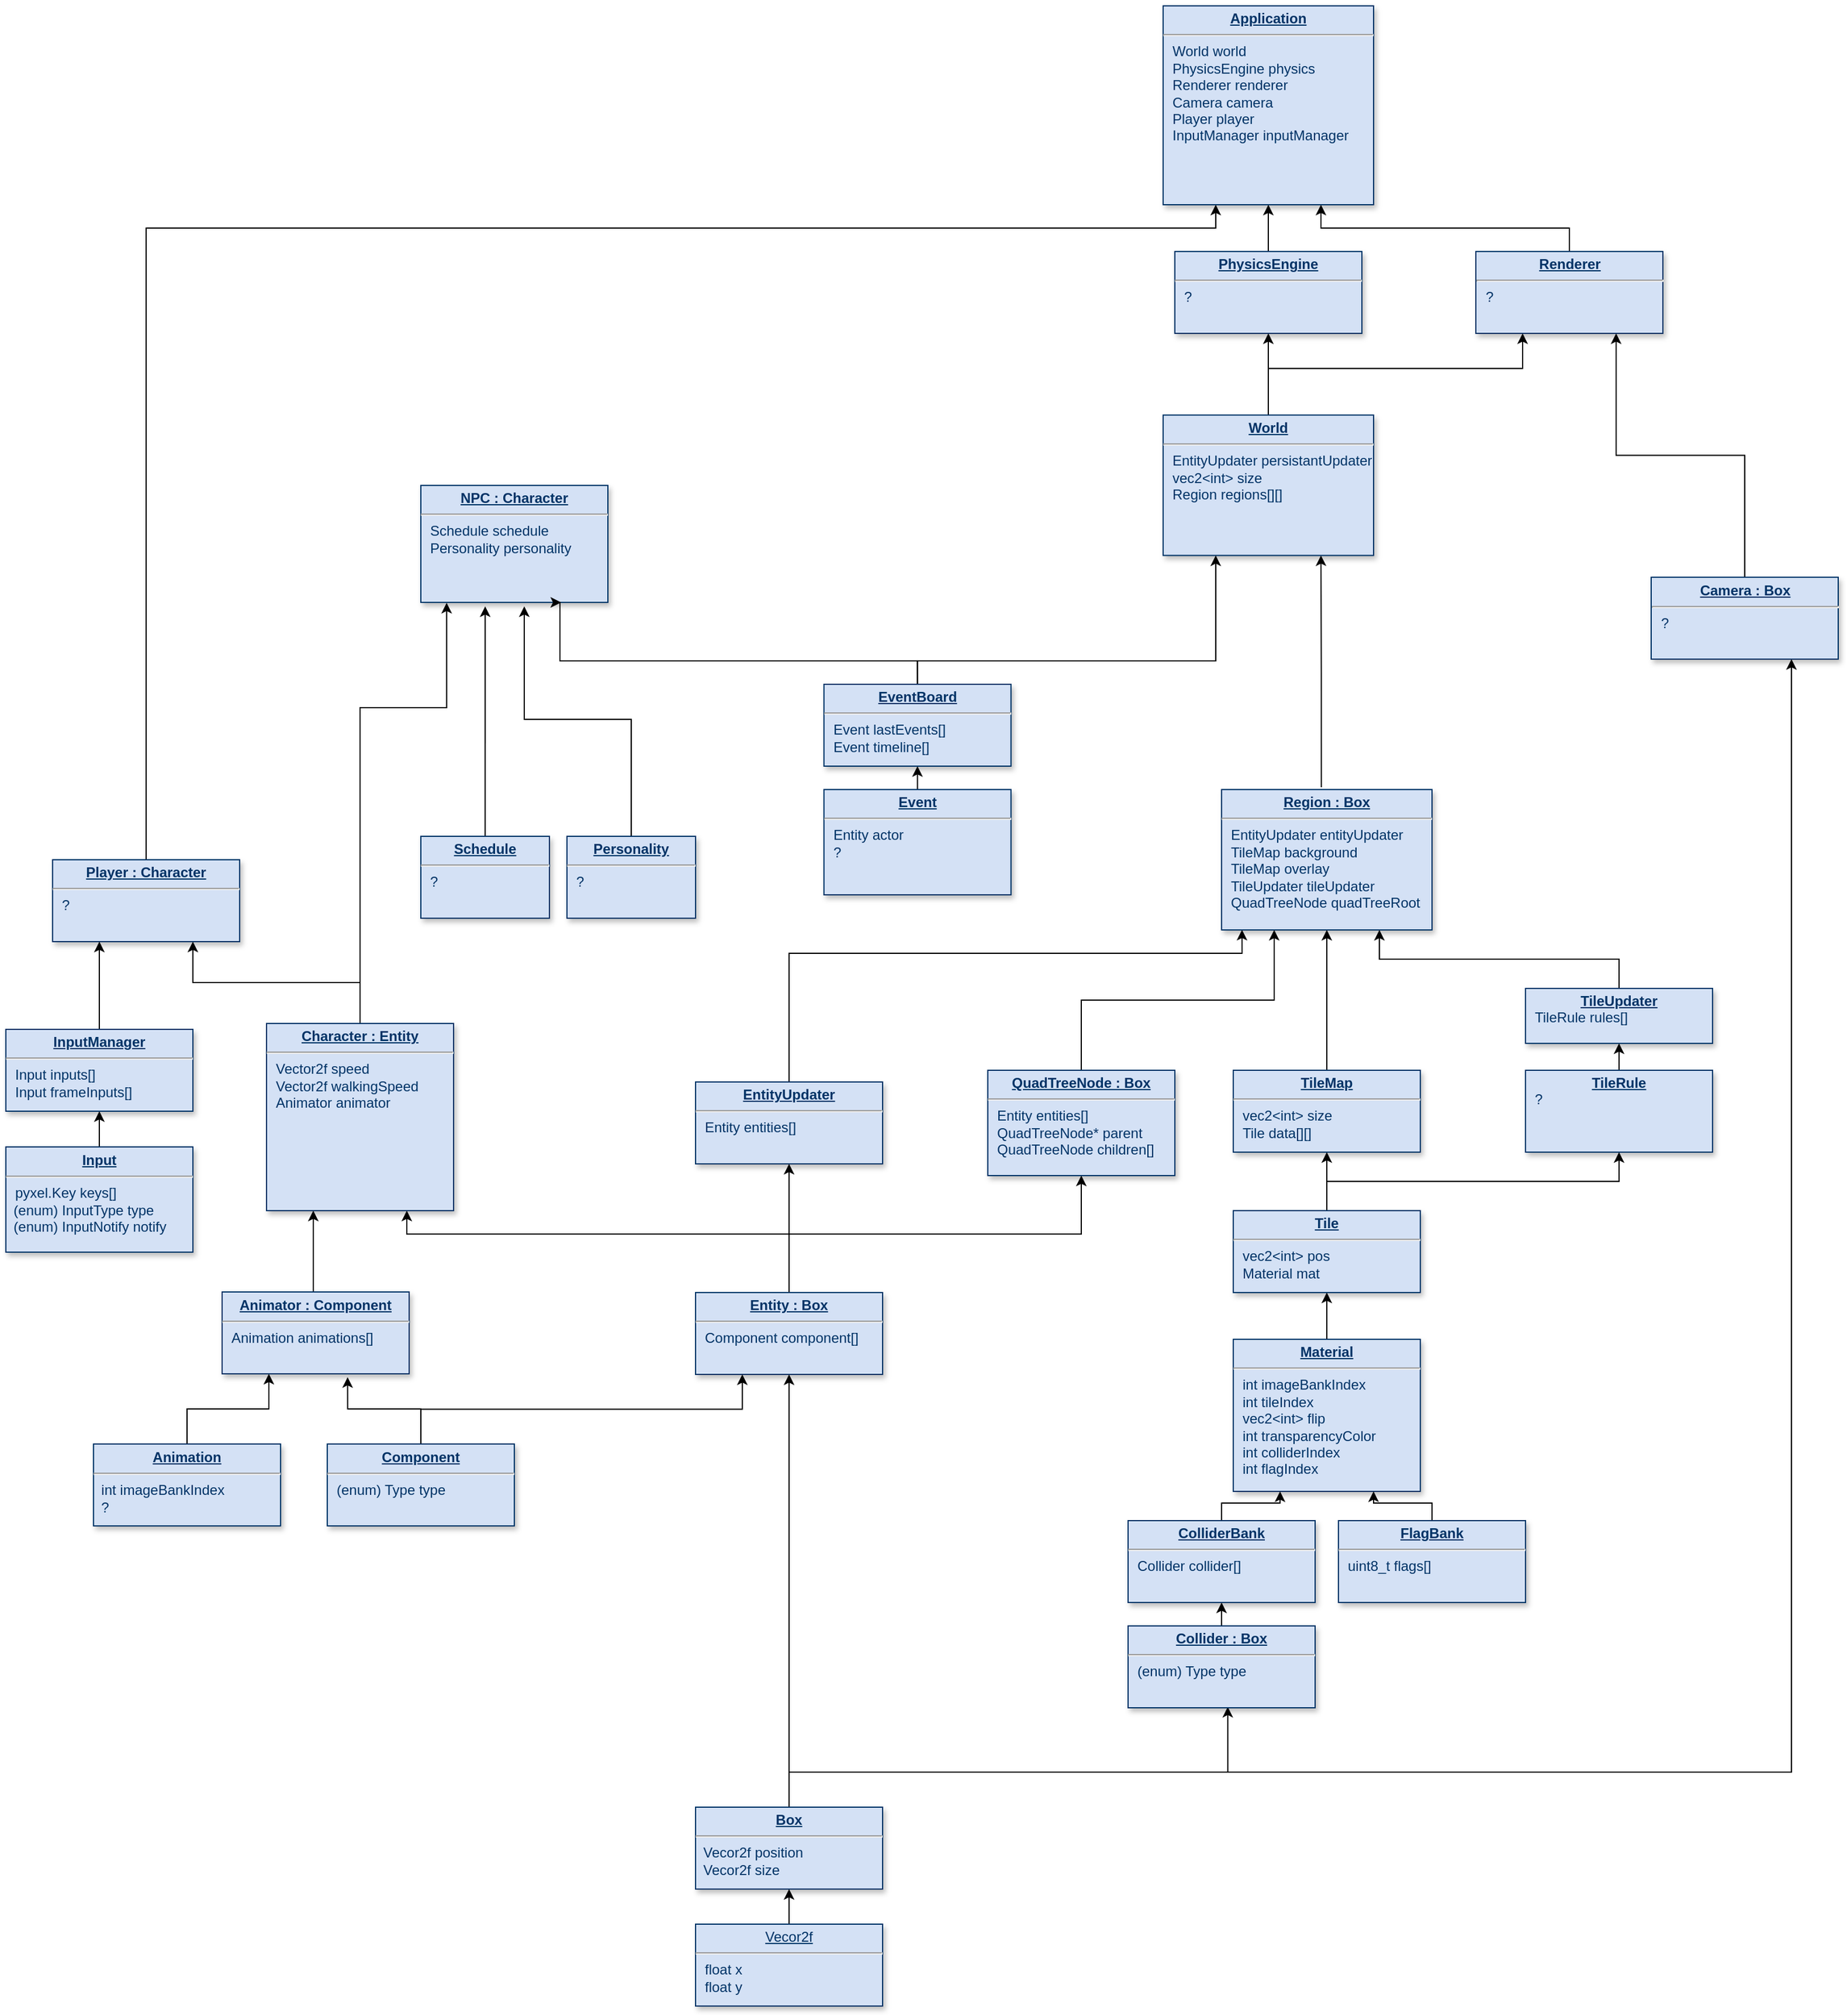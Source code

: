 <mxfile version="10.6.5"><diagram id="pbcYwBJ8F_FQ5i1mCFEA" name="Page-1"><mxGraphModel dx="-693" dy="493" grid="1" gridSize="10" guides="1" tooltips="1" connect="1" arrows="1" fold="1" page="1" pageScale="1" pageWidth="827" pageHeight="1169" math="0" shadow="0"><root><mxCell id="0"/><mxCell id="1" parent="0"/><mxCell id="keHO9Vxm9vnt34lYYSG5-1" style="edgeStyle=orthogonalEdgeStyle;rounded=0;orthogonalLoop=1;jettySize=auto;html=1;exitX=0.5;exitY=0;exitDx=0;exitDy=0;entryX=0.5;entryY=1;entryDx=0;entryDy=0;" parent="1" source="keHO9Vxm9vnt34lYYSG5-2" target="keHO9Vxm9vnt34lYYSG5-6" edge="1"><mxGeometry relative="1" as="geometry"/></mxCell><mxCell id="keHO9Vxm9vnt34lYYSG5-2" value="&lt;p style=&quot;margin: 0px ; margin-top: 4px ; text-align: center ; text-decoration: underline&quot;&gt;&lt;span&gt;Vecor2f&lt;/span&gt;&lt;br&gt;&lt;/p&gt;&lt;hr&gt;&lt;p style=&quot;margin: 0px ; margin-left: 8px&quot;&gt;float x&lt;/p&gt;&lt;p style=&quot;margin: 0px ; margin-left: 8px&quot;&gt;float y&lt;/p&gt;" style="verticalAlign=top;align=left;overflow=fill;fontSize=12;fontFamily=Helvetica;html=1;strokeColor=#003366;shadow=1;fillColor=#D4E1F5;fontColor=#003366" parent="1" vertex="1"><mxGeometry x="2330" y="2160" width="160" height="70" as="geometry"/></mxCell><mxCell id="keHO9Vxm9vnt34lYYSG5-3" style="edgeStyle=orthogonalEdgeStyle;rounded=0;orthogonalLoop=1;jettySize=auto;html=1;exitX=0.5;exitY=0;exitDx=0;exitDy=0;entryX=0.5;entryY=1;entryDx=0;entryDy=0;" parent="1" source="keHO9Vxm9vnt34lYYSG5-6" target="keHO9Vxm9vnt34lYYSG5-21" edge="1"><mxGeometry relative="1" as="geometry"><Array as="points"><mxPoint x="2410" y="2060"/></Array></mxGeometry></mxCell><mxCell id="keHO9Vxm9vnt34lYYSG5-4" style="edgeStyle=orthogonalEdgeStyle;rounded=0;orthogonalLoop=1;jettySize=auto;html=1;exitX=0.5;exitY=0;exitDx=0;exitDy=0;entryX=0.75;entryY=1;entryDx=0;entryDy=0;" parent="1" source="keHO9Vxm9vnt34lYYSG5-6" target="keHO9Vxm9vnt34lYYSG5-45" edge="1"><mxGeometry relative="1" as="geometry"><Array as="points"><mxPoint x="2410" y="2030"/><mxPoint x="3268" y="2030"/></Array></mxGeometry></mxCell><mxCell id="keHO9Vxm9vnt34lYYSG5-5" style="edgeStyle=orthogonalEdgeStyle;rounded=0;orthogonalLoop=1;jettySize=auto;html=1;exitX=0.5;exitY=0;exitDx=0;exitDy=0;entryX=0.533;entryY=0.989;entryDx=0;entryDy=0;entryPerimeter=0;" parent="1" source="keHO9Vxm9vnt34lYYSG5-6" target="keHO9Vxm9vnt34lYYSG5-65" edge="1"><mxGeometry relative="1" as="geometry"><Array as="points"><mxPoint x="2410" y="2030"/><mxPoint x="2785" y="2030"/></Array></mxGeometry></mxCell><mxCell id="keHO9Vxm9vnt34lYYSG5-6" value="&lt;p style=&quot;margin: 0px ; margin-top: 4px ; text-align: center ; text-decoration: underline&quot;&gt;&lt;strong&gt;Box&lt;/strong&gt;&lt;/p&gt;&lt;hr&gt;&amp;nbsp; Vecor2f&lt;span&gt;&amp;nbsp;position&lt;br&gt;&lt;/span&gt;&lt;span&gt;&amp;nbsp; Vecor2f size&lt;/span&gt;&lt;span&gt;&lt;br&gt;&lt;/span&gt;" style="verticalAlign=top;align=left;overflow=fill;fontSize=12;fontFamily=Helvetica;html=1;strokeColor=#003366;shadow=1;fillColor=#D4E1F5;fontColor=#003366" parent="1" vertex="1"><mxGeometry x="2330" y="2060" width="160" height="70" as="geometry"/></mxCell><mxCell id="keHO9Vxm9vnt34lYYSG5-7" style="edgeStyle=orthogonalEdgeStyle;rounded=0;orthogonalLoop=1;jettySize=auto;html=1;exitX=0.5;exitY=0;exitDx=0;exitDy=0;entryX=0.5;entryY=1;entryDx=0;entryDy=0;" parent="1" source="keHO9Vxm9vnt34lYYSG5-8" target="keHO9Vxm9vnt34lYYSG5-11" edge="1"><mxGeometry relative="1" as="geometry"/></mxCell><mxCell id="keHO9Vxm9vnt34lYYSG5-8" value="&lt;p style=&quot;margin: 0px ; margin-top: 4px ; text-align: center ; text-decoration: underline&quot;&gt;&lt;strong&gt;Material&lt;/strong&gt;&lt;/p&gt;&lt;hr&gt;&lt;p style=&quot;margin: 0px ; margin-left: 8px&quot;&gt;int imageBankIndex&lt;/p&gt;&lt;p style=&quot;margin: 0px ; margin-left: 8px&quot;&gt;int tileIndex&lt;/p&gt;&lt;p style=&quot;margin: 0px ; margin-left: 8px&quot;&gt;vec2&amp;lt;int&amp;gt; flip&lt;/p&gt;&lt;p style=&quot;margin: 0px ; margin-left: 8px&quot;&gt;int transparencyColor&lt;/p&gt;&lt;p style=&quot;margin: 0px ; margin-left: 8px&quot;&gt;int colliderIndex&lt;/p&gt;&lt;p style=&quot;margin: 0px ; margin-left: 8px&quot;&gt;int flagIndex&lt;/p&gt;" style="verticalAlign=top;align=left;overflow=fill;fontSize=12;fontFamily=Helvetica;html=1;strokeColor=#003366;shadow=1;fillColor=#D4E1F5;fontColor=#003366" parent="1" vertex="1"><mxGeometry x="2790" y="1660" width="160" height="130" as="geometry"/></mxCell><mxCell id="keHO9Vxm9vnt34lYYSG5-9" style="edgeStyle=orthogonalEdgeStyle;rounded=0;orthogonalLoop=1;jettySize=auto;html=1;exitX=0.5;exitY=0;exitDx=0;exitDy=0;entryX=0.5;entryY=1;entryDx=0;entryDy=0;" parent="1" source="keHO9Vxm9vnt34lYYSG5-11" target="keHO9Vxm9vnt34lYYSG5-13" edge="1"><mxGeometry relative="1" as="geometry"/></mxCell><mxCell id="keHO9Vxm9vnt34lYYSG5-10" style="edgeStyle=orthogonalEdgeStyle;rounded=0;orthogonalLoop=1;jettySize=auto;html=1;exitX=0.5;exitY=0;exitDx=0;exitDy=0;entryX=0.5;entryY=1;entryDx=0;entryDy=0;" parent="1" source="keHO9Vxm9vnt34lYYSG5-11" target="keHO9Vxm9vnt34lYYSG5-15" edge="1"><mxGeometry relative="1" as="geometry"/></mxCell><mxCell id="keHO9Vxm9vnt34lYYSG5-11" value="&lt;p style=&quot;margin: 0px ; margin-top: 4px ; text-align: center ; text-decoration: underline&quot;&gt;&lt;strong&gt;Tile&lt;/strong&gt;&lt;/p&gt;&lt;hr&gt;&lt;p style=&quot;margin: 0px ; margin-left: 8px&quot;&gt;vec2&amp;lt;int&amp;gt; pos&lt;/p&gt;&lt;p style=&quot;margin: 0px ; margin-left: 8px&quot;&gt;Material mat&lt;/p&gt;" style="verticalAlign=top;align=left;overflow=fill;fontSize=12;fontFamily=Helvetica;html=1;strokeColor=#003366;shadow=1;fillColor=#D4E1F5;fontColor=#003366" parent="1" vertex="1"><mxGeometry x="2790" y="1550" width="160" height="70" as="geometry"/></mxCell><mxCell id="keHO9Vxm9vnt34lYYSG5-12" style="edgeStyle=orthogonalEdgeStyle;rounded=0;orthogonalLoop=1;jettySize=auto;html=1;exitX=0.5;exitY=0;exitDx=0;exitDy=0;entryX=0.5;entryY=1;entryDx=0;entryDy=0;" parent="1" source="keHO9Vxm9vnt34lYYSG5-13" target="keHO9Vxm9vnt34lYYSG5-40" edge="1"><mxGeometry relative="1" as="geometry"/></mxCell><mxCell id="keHO9Vxm9vnt34lYYSG5-13" value="&lt;p style=&quot;margin: 0px ; margin-top: 4px ; text-align: center ; text-decoration: underline&quot;&gt;&lt;strong&gt;TileMap&lt;/strong&gt;&lt;/p&gt;&lt;hr&gt;&lt;p style=&quot;margin: 0px ; margin-left: 8px&quot;&gt;vec2&amp;lt;int&amp;gt; size&lt;/p&gt;&lt;p style=&quot;margin: 0px ; margin-left: 8px&quot;&gt;Tile data[][]&lt;/p&gt;" style="verticalAlign=top;align=left;overflow=fill;fontSize=12;fontFamily=Helvetica;html=1;strokeColor=#003366;shadow=1;fillColor=#D4E1F5;fontColor=#003366" parent="1" vertex="1"><mxGeometry x="2790" y="1430" width="160" height="70" as="geometry"/></mxCell><mxCell id="keHO9Vxm9vnt34lYYSG5-14" style="edgeStyle=orthogonalEdgeStyle;rounded=0;orthogonalLoop=1;jettySize=auto;html=1;exitX=0.5;exitY=0;exitDx=0;exitDy=0;entryX=0.5;entryY=1;entryDx=0;entryDy=0;" parent="1" source="keHO9Vxm9vnt34lYYSG5-15" target="keHO9Vxm9vnt34lYYSG5-17" edge="1"><mxGeometry relative="1" as="geometry"/></mxCell><mxCell id="keHO9Vxm9vnt34lYYSG5-15" value="&lt;p style=&quot;margin: 0px ; margin-top: 4px ; text-align: center ; text-decoration: underline&quot;&gt;&lt;strong&gt;TileRule&lt;/strong&gt;&lt;/p&gt;&lt;p style=&quot;margin: 0px ; margin-left: 8px&quot;&gt;?&lt;/p&gt;" style="verticalAlign=top;align=left;overflow=fill;fontSize=12;fontFamily=Helvetica;html=1;strokeColor=#003366;shadow=1;fillColor=#D4E1F5;fontColor=#003366" parent="1" vertex="1"><mxGeometry x="3040" y="1430" width="160" height="70" as="geometry"/></mxCell><mxCell id="keHO9Vxm9vnt34lYYSG5-16" style="edgeStyle=orthogonalEdgeStyle;rounded=0;orthogonalLoop=1;jettySize=auto;html=1;exitX=0.5;exitY=0;exitDx=0;exitDy=0;entryX=0.75;entryY=1;entryDx=0;entryDy=0;" parent="1" source="keHO9Vxm9vnt34lYYSG5-17" target="keHO9Vxm9vnt34lYYSG5-40" edge="1"><mxGeometry relative="1" as="geometry"/></mxCell><mxCell id="keHO9Vxm9vnt34lYYSG5-17" value="&lt;p style=&quot;margin: 0px ; margin-top: 4px ; text-align: center ; text-decoration: underline&quot;&gt;&lt;strong&gt;TileUpdater&lt;/strong&gt;&lt;/p&gt;&lt;p style=&quot;margin: 0px ; margin-left: 8px&quot;&gt;TileRule rules[]&lt;/p&gt;" style="verticalAlign=top;align=left;overflow=fill;fontSize=12;fontFamily=Helvetica;html=1;strokeColor=#003366;shadow=1;fillColor=#D4E1F5;fontColor=#003366" parent="1" vertex="1"><mxGeometry x="3040" y="1360" width="160" height="47" as="geometry"/></mxCell><mxCell id="keHO9Vxm9vnt34lYYSG5-18" style="edgeStyle=orthogonalEdgeStyle;rounded=0;orthogonalLoop=1;jettySize=auto;html=1;exitX=0.5;exitY=0;exitDx=0;exitDy=0;entryX=0.5;entryY=1;entryDx=0;entryDy=0;" parent="1" source="keHO9Vxm9vnt34lYYSG5-21" target="keHO9Vxm9vnt34lYYSG5-30" edge="1"><mxGeometry relative="1" as="geometry"/></mxCell><mxCell id="keHO9Vxm9vnt34lYYSG5-19" style="edgeStyle=orthogonalEdgeStyle;rounded=0;orthogonalLoop=1;jettySize=auto;html=1;exitX=0.5;exitY=0;exitDx=0;exitDy=0;entryX=0.5;entryY=1;entryDx=0;entryDy=0;" parent="1" source="keHO9Vxm9vnt34lYYSG5-21" target="keHO9Vxm9vnt34lYYSG5-38" edge="1"><mxGeometry relative="1" as="geometry"><Array as="points"><mxPoint x="2410" y="1540"/><mxPoint x="2410" y="1540"/></Array></mxGeometry></mxCell><mxCell id="keHO9Vxm9vnt34lYYSG5-20" style="edgeStyle=orthogonalEdgeStyle;rounded=0;orthogonalLoop=1;jettySize=auto;html=1;exitX=0.5;exitY=0;exitDx=0;exitDy=0;entryX=0.75;entryY=1;entryDx=0;entryDy=0;" parent="1" source="keHO9Vxm9vnt34lYYSG5-21" target="keHO9Vxm9vnt34lYYSG5-33" edge="1"><mxGeometry relative="1" as="geometry"><Array as="points"><mxPoint x="2410" y="1570"/><mxPoint x="2083" y="1570"/></Array></mxGeometry></mxCell><mxCell id="keHO9Vxm9vnt34lYYSG5-21" value="&lt;p style=&quot;margin: 0px ; margin-top: 4px ; text-align: center ; text-decoration: underline&quot;&gt;&lt;strong&gt;Entity : Box&lt;/strong&gt;&lt;/p&gt;&lt;hr&gt;&lt;p style=&quot;margin: 0px ; margin-left: 8px&quot;&gt;Component component[]&lt;/p&gt;" style="verticalAlign=top;align=left;overflow=fill;fontSize=12;fontFamily=Helvetica;html=1;strokeColor=#003366;shadow=1;fillColor=#D4E1F5;fontColor=#003366" parent="1" vertex="1"><mxGeometry x="2330" y="1620" width="160" height="70" as="geometry"/></mxCell><mxCell id="keHO9Vxm9vnt34lYYSG5-22" style="edgeStyle=orthogonalEdgeStyle;rounded=0;orthogonalLoop=1;jettySize=auto;html=1;exitX=0.5;exitY=0;exitDx=0;exitDy=0;entryX=0.671;entryY=1.041;entryDx=0;entryDy=0;entryPerimeter=0;" parent="1" source="keHO9Vxm9vnt34lYYSG5-24" target="keHO9Vxm9vnt34lYYSG5-28" edge="1"><mxGeometry relative="1" as="geometry"/></mxCell><mxCell id="keHO9Vxm9vnt34lYYSG5-23" style="edgeStyle=orthogonalEdgeStyle;rounded=0;orthogonalLoop=1;jettySize=auto;html=1;exitX=0.5;exitY=0;exitDx=0;exitDy=0;entryX=0.25;entryY=1;entryDx=0;entryDy=0;" parent="1" source="keHO9Vxm9vnt34lYYSG5-24" target="keHO9Vxm9vnt34lYYSG5-21" edge="1"><mxGeometry relative="1" as="geometry"/></mxCell><mxCell id="keHO9Vxm9vnt34lYYSG5-24" value="&lt;p style=&quot;margin: 0px ; margin-top: 4px ; text-align: center ; text-decoration: underline&quot;&gt;&lt;strong&gt;Component&lt;/strong&gt;&lt;/p&gt;&lt;hr&gt;&lt;p style=&quot;margin: 0px ; margin-left: 8px&quot;&gt;(enum) Type type&lt;/p&gt;" style="verticalAlign=top;align=left;overflow=fill;fontSize=12;fontFamily=Helvetica;html=1;strokeColor=#003366;shadow=1;fillColor=#D4E1F5;fontColor=#003366" parent="1" vertex="1"><mxGeometry x="2015" y="1749.5" width="160" height="70" as="geometry"/></mxCell><mxCell id="keHO9Vxm9vnt34lYYSG5-25" style="edgeStyle=orthogonalEdgeStyle;rounded=0;orthogonalLoop=1;jettySize=auto;html=1;exitX=0.5;exitY=0;exitDx=0;exitDy=0;entryX=0.25;entryY=1;entryDx=0;entryDy=0;" parent="1" source="keHO9Vxm9vnt34lYYSG5-26" target="keHO9Vxm9vnt34lYYSG5-28" edge="1"><mxGeometry relative="1" as="geometry"/></mxCell><mxCell id="keHO9Vxm9vnt34lYYSG5-26" value="&lt;p style=&quot;margin: 0px ; margin-top: 4px ; text-align: center ; text-decoration: underline&quot;&gt;&lt;strong&gt;Animation&lt;/strong&gt;&lt;/p&gt;&lt;hr&gt;&amp;nbsp; int imageBankIndex&lt;br&gt;&lt;span&gt;&amp;nbsp; ?&lt;/span&gt;&lt;br&gt;" style="verticalAlign=top;align=left;overflow=fill;fontSize=12;fontFamily=Helvetica;html=1;strokeColor=#003366;shadow=1;fillColor=#D4E1F5;fontColor=#003366" parent="1" vertex="1"><mxGeometry x="1815" y="1749.5" width="160" height="70" as="geometry"/></mxCell><mxCell id="keHO9Vxm9vnt34lYYSG5-27" style="edgeStyle=orthogonalEdgeStyle;rounded=0;orthogonalLoop=1;jettySize=auto;html=1;exitX=0.5;exitY=0;exitDx=0;exitDy=0;entryX=0.25;entryY=1;entryDx=0;entryDy=0;" parent="1" source="keHO9Vxm9vnt34lYYSG5-28" target="keHO9Vxm9vnt34lYYSG5-33" edge="1"><mxGeometry relative="1" as="geometry"><Array as="points"><mxPoint x="2003" y="1619"/></Array><mxPoint x="2382.333" y="1459.833" as="targetPoint"/></mxGeometry></mxCell><mxCell id="keHO9Vxm9vnt34lYYSG5-28" value="&lt;p style=&quot;margin: 0px ; margin-top: 4px ; text-align: center ; text-decoration: underline&quot;&gt;&lt;strong&gt;Animator : Component&lt;/strong&gt;&lt;/p&gt;&lt;hr&gt;&lt;p style=&quot;margin: 0px ; margin-left: 8px&quot;&gt;Animation animations[]&lt;/p&gt;" style="verticalAlign=top;align=left;overflow=fill;fontSize=12;fontFamily=Helvetica;html=1;strokeColor=#003366;shadow=1;fillColor=#D4E1F5;fontColor=#003366" parent="1" vertex="1"><mxGeometry x="1925" y="1619.5" width="160" height="70" as="geometry"/></mxCell><mxCell id="keHO9Vxm9vnt34lYYSG5-29" style="edgeStyle=orthogonalEdgeStyle;rounded=0;orthogonalLoop=1;jettySize=auto;html=1;exitX=0.5;exitY=0;exitDx=0;exitDy=0;entryX=0.25;entryY=1;entryDx=0;entryDy=0;" parent="1" source="keHO9Vxm9vnt34lYYSG5-30" target="keHO9Vxm9vnt34lYYSG5-40" edge="1"><mxGeometry relative="1" as="geometry"/></mxCell><mxCell id="keHO9Vxm9vnt34lYYSG5-30" value="&lt;p style=&quot;margin: 0px ; margin-top: 4px ; text-align: center ; text-decoration: underline&quot;&gt;&lt;strong&gt;QuadTreeNode : Box&lt;/strong&gt;&lt;/p&gt;&lt;hr&gt;&lt;p style=&quot;margin: 0px ; margin-left: 8px&quot;&gt;Entity entities[]&lt;/p&gt;&lt;p style=&quot;margin: 0px ; margin-left: 8px&quot;&gt;QuadTreeNode* parent&lt;br&gt;&lt;/p&gt;&lt;p style=&quot;margin: 0px ; margin-left: 8px&quot;&gt;QuadTreeNode children[]&lt;/p&gt;" style="verticalAlign=top;align=left;overflow=fill;fontSize=12;fontFamily=Helvetica;html=1;strokeColor=#003366;shadow=1;fillColor=#D4E1F5;fontColor=#003366" parent="1" vertex="1"><mxGeometry x="2580" y="1430" width="160" height="90" as="geometry"/></mxCell><mxCell id="keHO9Vxm9vnt34lYYSG5-31" style="edgeStyle=orthogonalEdgeStyle;rounded=0;orthogonalLoop=1;jettySize=auto;html=1;exitX=0.5;exitY=0;exitDx=0;exitDy=0;entryX=0.138;entryY=1.004;entryDx=0;entryDy=0;entryPerimeter=0;" parent="1" source="keHO9Vxm9vnt34lYYSG5-33" target="keHO9Vxm9vnt34lYYSG5-34" edge="1"><mxGeometry relative="1" as="geometry"><Array as="points"><mxPoint x="2043" y="1120"/><mxPoint x="2117" y="1120"/></Array></mxGeometry></mxCell><mxCell id="keHO9Vxm9vnt34lYYSG5-32" style="edgeStyle=orthogonalEdgeStyle;rounded=0;orthogonalLoop=1;jettySize=auto;html=1;exitX=0.5;exitY=0;exitDx=0;exitDy=0;entryX=0.75;entryY=1;entryDx=0;entryDy=0;" parent="1" source="keHO9Vxm9vnt34lYYSG5-33" target="keHO9Vxm9vnt34lYYSG5-36" edge="1"><mxGeometry relative="1" as="geometry"/></mxCell><mxCell id="keHO9Vxm9vnt34lYYSG5-33" value="&lt;p style=&quot;margin: 0px ; margin-top: 4px ; text-align: center ; text-decoration: underline&quot;&gt;&lt;strong&gt;Character : Entity&lt;/strong&gt;&lt;/p&gt;&lt;hr&gt;&lt;p style=&quot;margin: 0px ; margin-left: 8px&quot;&gt;Vector2f speed&lt;/p&gt;&lt;p style=&quot;margin: 0px ; margin-left: 8px&quot;&gt;Vector2f walkingSpeed&lt;/p&gt;&lt;p style=&quot;margin: 0px ; margin-left: 8px&quot;&gt;Animator animator&lt;/p&gt;&lt;p style=&quot;margin: 0px ; margin-left: 8px&quot;&gt;&lt;br&gt;&lt;/p&gt;" style="verticalAlign=top;align=left;overflow=fill;fontSize=12;fontFamily=Helvetica;html=1;strokeColor=#003366;shadow=1;fillColor=#D4E1F5;fontColor=#003366" parent="1" vertex="1"><mxGeometry x="1963" y="1390" width="160" height="160" as="geometry"/></mxCell><mxCell id="keHO9Vxm9vnt34lYYSG5-34" value="&lt;p style=&quot;margin: 0px ; margin-top: 4px ; text-align: center ; text-decoration: underline&quot;&gt;&lt;strong&gt;NPC : Character&lt;/strong&gt;&lt;/p&gt;&lt;hr&gt;&lt;p style=&quot;margin: 0px ; margin-left: 8px&quot;&gt;Schedule schedule&lt;/p&gt;&lt;p style=&quot;margin: 0px ; margin-left: 8px&quot;&gt;Personality personality&lt;/p&gt;" style="verticalAlign=top;align=left;overflow=fill;fontSize=12;fontFamily=Helvetica;html=1;strokeColor=#003366;shadow=1;fillColor=#D4E1F5;fontColor=#003366" parent="1" vertex="1"><mxGeometry x="2095" y="930" width="160" height="100" as="geometry"/></mxCell><mxCell id="keHO9Vxm9vnt34lYYSG5-35" style="edgeStyle=orthogonalEdgeStyle;rounded=0;orthogonalLoop=1;jettySize=auto;html=1;exitX=0.5;exitY=0;exitDx=0;exitDy=0;entryX=0.25;entryY=1;entryDx=0;entryDy=0;" parent="1" source="keHO9Vxm9vnt34lYYSG5-36" target="keHO9Vxm9vnt34lYYSG5-50" edge="1"><mxGeometry relative="1" as="geometry"><Array as="points"><mxPoint x="1860" y="710"/><mxPoint x="2775" y="710"/></Array></mxGeometry></mxCell><mxCell id="keHO9Vxm9vnt34lYYSG5-36" value="&lt;p style=&quot;margin: 0px ; margin-top: 4px ; text-align: center ; text-decoration: underline&quot;&gt;&lt;strong&gt;Player : Character&lt;/strong&gt;&lt;/p&gt;&lt;hr&gt;&lt;p style=&quot;margin: 0px ; margin-left: 8px&quot;&gt;?&lt;/p&gt;" style="verticalAlign=top;align=left;overflow=fill;fontSize=12;fontFamily=Helvetica;html=1;strokeColor=#003366;shadow=1;fillColor=#D4E1F5;fontColor=#003366" parent="1" vertex="1"><mxGeometry x="1780" y="1250" width="160" height="70" as="geometry"/></mxCell><mxCell id="keHO9Vxm9vnt34lYYSG5-70" style="edgeStyle=orthogonalEdgeStyle;rounded=0;orthogonalLoop=1;jettySize=auto;html=1;exitX=0.5;exitY=0;exitDx=0;exitDy=0;entryX=0.097;entryY=0.999;entryDx=0;entryDy=0;entryPerimeter=0;" parent="1" source="keHO9Vxm9vnt34lYYSG5-38" target="keHO9Vxm9vnt34lYYSG5-40" edge="1"><mxGeometry relative="1" as="geometry"><Array as="points"><mxPoint x="2410" y="1330"/><mxPoint x="2798" y="1330"/></Array></mxGeometry></mxCell><mxCell id="keHO9Vxm9vnt34lYYSG5-38" value="&lt;p style=&quot;margin: 0px ; margin-top: 4px ; text-align: center ; text-decoration: underline&quot;&gt;&lt;strong&gt;EntityUpdater&lt;/strong&gt;&lt;/p&gt;&lt;hr&gt;&lt;p style=&quot;margin: 0px ; margin-left: 8px&quot;&gt;Entity entities[]&lt;/p&gt;" style="verticalAlign=top;align=left;overflow=fill;fontSize=12;fontFamily=Helvetica;html=1;strokeColor=#003366;shadow=1;fillColor=#D4E1F5;fontColor=#003366" parent="1" vertex="1"><mxGeometry x="2330" y="1440" width="160" height="70" as="geometry"/></mxCell><mxCell id="keHO9Vxm9vnt34lYYSG5-39" style="edgeStyle=orthogonalEdgeStyle;rounded=0;orthogonalLoop=1;jettySize=auto;html=1;entryX=0.75;entryY=1;entryDx=0;entryDy=0;exitX=0.474;exitY=-0.017;exitDx=0;exitDy=0;exitPerimeter=0;" parent="1" source="keHO9Vxm9vnt34lYYSG5-40" target="keHO9Vxm9vnt34lYYSG5-43" edge="1"><mxGeometry relative="1" as="geometry"><mxPoint x="2865" y="1150" as="sourcePoint"/></mxGeometry></mxCell><mxCell id="keHO9Vxm9vnt34lYYSG5-40" value="&lt;p style=&quot;margin: 0px ; margin-top: 4px ; text-align: center ; text-decoration: underline&quot;&gt;&lt;strong&gt;Region : Box&lt;/strong&gt;&lt;/p&gt;&lt;hr&gt;&lt;p style=&quot;margin: 0px ; margin-left: 8px&quot;&gt;EntityUpdater entityUpdater&lt;/p&gt;&lt;p style=&quot;margin: 0px ; margin-left: 8px&quot;&gt;TileMap background&lt;/p&gt;&lt;p style=&quot;margin: 0px ; margin-left: 8px&quot;&gt;TileMap overlay&lt;/p&gt;&lt;p style=&quot;margin: 0px ; margin-left: 8px&quot;&gt;TileUpdater tileUpdater&lt;/p&gt;&lt;p style=&quot;margin: 0px ; margin-left: 8px&quot;&gt;QuadTreeNode quadTreeRoot&lt;/p&gt;" style="verticalAlign=top;align=left;overflow=fill;fontSize=12;fontFamily=Helvetica;html=1;strokeColor=#003366;shadow=1;fillColor=#D4E1F5;fontColor=#003366" parent="1" vertex="1"><mxGeometry x="2780" y="1190" width="180" height="120" as="geometry"/></mxCell><mxCell id="keHO9Vxm9vnt34lYYSG5-41" style="edgeStyle=orthogonalEdgeStyle;rounded=0;orthogonalLoop=1;jettySize=auto;html=1;exitX=0.5;exitY=0;exitDx=0;exitDy=0;entryX=0.25;entryY=1;entryDx=0;entryDy=0;" parent="1" source="keHO9Vxm9vnt34lYYSG5-43" target="keHO9Vxm9vnt34lYYSG5-47" edge="1"><mxGeometry relative="1" as="geometry"><Array as="points"><mxPoint x="2820" y="830"/><mxPoint x="3038" y="830"/></Array></mxGeometry></mxCell><mxCell id="keHO9Vxm9vnt34lYYSG5-42" style="edgeStyle=orthogonalEdgeStyle;rounded=0;orthogonalLoop=1;jettySize=auto;html=1;exitX=0.5;exitY=0;exitDx=0;exitDy=0;entryX=0.5;entryY=1;entryDx=0;entryDy=0;" parent="1" source="keHO9Vxm9vnt34lYYSG5-43" target="keHO9Vxm9vnt34lYYSG5-49" edge="1"><mxGeometry relative="1" as="geometry"/></mxCell><mxCell id="keHO9Vxm9vnt34lYYSG5-43" value="&lt;p style=&quot;margin: 0px ; margin-top: 4px ; text-align: center ; text-decoration: underline&quot;&gt;&lt;strong&gt;World&lt;/strong&gt;&lt;/p&gt;&lt;hr&gt;&lt;p style=&quot;margin: 0px ; margin-left: 8px&quot;&gt;EntityUpdater persistantUpdater&lt;/p&gt;&lt;p style=&quot;margin: 0px ; margin-left: 8px&quot;&gt;vec2&amp;lt;int&amp;gt; size&lt;/p&gt;&lt;p style=&quot;margin: 0px ; margin-left: 8px&quot;&gt;Region regions[][]&lt;/p&gt;" style="verticalAlign=top;align=left;overflow=fill;fontSize=12;fontFamily=Helvetica;html=1;strokeColor=#003366;shadow=1;fillColor=#D4E1F5;fontColor=#003366" parent="1" vertex="1"><mxGeometry x="2730" y="869.833" width="180" height="120" as="geometry"/></mxCell><mxCell id="keHO9Vxm9vnt34lYYSG5-44" style="edgeStyle=orthogonalEdgeStyle;rounded=0;orthogonalLoop=1;jettySize=auto;html=1;exitX=0.5;exitY=0;exitDx=0;exitDy=0;entryX=0.75;entryY=1;entryDx=0;entryDy=0;" parent="1" source="keHO9Vxm9vnt34lYYSG5-45" target="keHO9Vxm9vnt34lYYSG5-47" edge="1"><mxGeometry relative="1" as="geometry"/></mxCell><mxCell id="keHO9Vxm9vnt34lYYSG5-45" value="&lt;p style=&quot;margin: 0px ; margin-top: 4px ; text-align: center ; text-decoration: underline&quot;&gt;&lt;strong&gt;Camera : Box&lt;/strong&gt;&lt;/p&gt;&lt;hr&gt;&lt;p style=&quot;margin: 0px ; margin-left: 8px&quot;&gt;?&lt;/p&gt;" style="verticalAlign=top;align=left;overflow=fill;fontSize=12;fontFamily=Helvetica;html=1;strokeColor=#003366;shadow=1;fillColor=#D4E1F5;fontColor=#003366" parent="1" vertex="1"><mxGeometry x="3147.5" y="1008.5" width="160" height="70" as="geometry"/></mxCell><mxCell id="keHO9Vxm9vnt34lYYSG5-46" style="edgeStyle=orthogonalEdgeStyle;rounded=0;orthogonalLoop=1;jettySize=auto;html=1;exitX=0.5;exitY=0;exitDx=0;exitDy=0;entryX=0.75;entryY=1;entryDx=0;entryDy=0;" parent="1" source="keHO9Vxm9vnt34lYYSG5-47" target="keHO9Vxm9vnt34lYYSG5-50" edge="1"><mxGeometry relative="1" as="geometry"><Array as="points"><mxPoint x="3077" y="730"/><mxPoint x="3077" y="710"/><mxPoint x="2865" y="710"/></Array></mxGeometry></mxCell><mxCell id="keHO9Vxm9vnt34lYYSG5-47" value="&lt;p style=&quot;margin: 0px ; margin-top: 4px ; text-align: center ; text-decoration: underline&quot;&gt;&lt;strong&gt;Renderer&lt;/strong&gt;&lt;/p&gt;&lt;hr&gt;&lt;p style=&quot;margin: 0px ; margin-left: 8px&quot;&gt;?&lt;/p&gt;" style="verticalAlign=top;align=left;overflow=fill;fontSize=12;fontFamily=Helvetica;html=1;strokeColor=#003366;shadow=1;fillColor=#D4E1F5;fontColor=#003366" parent="1" vertex="1"><mxGeometry x="2997.5" y="730" width="160" height="70" as="geometry"/></mxCell><mxCell id="keHO9Vxm9vnt34lYYSG5-48" style="edgeStyle=orthogonalEdgeStyle;rounded=0;orthogonalLoop=1;jettySize=auto;html=1;exitX=0.5;exitY=0;exitDx=0;exitDy=0;entryX=0.5;entryY=1;entryDx=0;entryDy=0;" parent="1" source="keHO9Vxm9vnt34lYYSG5-49" target="keHO9Vxm9vnt34lYYSG5-50" edge="1"><mxGeometry relative="1" as="geometry"/></mxCell><mxCell id="keHO9Vxm9vnt34lYYSG5-49" value="&lt;p style=&quot;margin: 0px ; margin-top: 4px ; text-align: center ; text-decoration: underline&quot;&gt;&lt;strong&gt;PhysicsEngine&lt;/strong&gt;&lt;/p&gt;&lt;hr&gt;&lt;p style=&quot;margin: 0px ; margin-left: 8px&quot;&gt;?&lt;/p&gt;" style="verticalAlign=top;align=left;overflow=fill;fontSize=12;fontFamily=Helvetica;html=1;strokeColor=#003366;shadow=1;fillColor=#D4E1F5;fontColor=#003366" parent="1" vertex="1"><mxGeometry x="2740" y="730" width="160" height="70" as="geometry"/></mxCell><mxCell id="keHO9Vxm9vnt34lYYSG5-50" value="&lt;p style=&quot;margin: 0px ; margin-top: 4px ; text-align: center ; text-decoration: underline&quot;&gt;&lt;strong&gt;Application&lt;/strong&gt;&lt;/p&gt;&lt;hr&gt;&lt;p style=&quot;margin: 0px ; margin-left: 8px&quot;&gt;World world&lt;/p&gt;&lt;p style=&quot;margin: 0px ; margin-left: 8px&quot;&gt;PhysicsEngine physics&lt;/p&gt;&lt;p style=&quot;margin: 0px ; margin-left: 8px&quot;&gt;Renderer renderer&lt;/p&gt;&lt;p style=&quot;margin: 0px ; margin-left: 8px&quot;&gt;Camera camera&lt;/p&gt;&lt;p style=&quot;margin: 0px ; margin-left: 8px&quot;&gt;Player player&lt;/p&gt;&lt;p style=&quot;margin: 0px ; margin-left: 8px&quot;&gt;InputManager inputManager&lt;/p&gt;" style="verticalAlign=top;align=left;overflow=fill;fontSize=12;fontFamily=Helvetica;html=1;strokeColor=#003366;shadow=1;fillColor=#D4E1F5;fontColor=#003366" parent="1" vertex="1"><mxGeometry x="2730" y="520" width="180" height="170" as="geometry"/></mxCell><mxCell id="keHO9Vxm9vnt34lYYSG5-51" style="edgeStyle=orthogonalEdgeStyle;rounded=0;orthogonalLoop=1;jettySize=auto;html=1;exitX=0.5;exitY=0;exitDx=0;exitDy=0;entryX=0.5;entryY=1;entryDx=0;entryDy=0;" parent="1" source="keHO9Vxm9vnt34lYYSG5-52" target="keHO9Vxm9vnt34lYYSG5-54" edge="1"><mxGeometry relative="1" as="geometry"/></mxCell><mxCell id="keHO9Vxm9vnt34lYYSG5-52" value="&lt;p style=&quot;margin: 0px ; margin-top: 4px ; text-align: center ; text-decoration: underline&quot;&gt;&lt;strong&gt;Input&lt;/strong&gt;&lt;/p&gt;&lt;hr&gt;&lt;p style=&quot;margin: 0px ; margin-left: 8px&quot;&gt;pyxel.Key keys[]&lt;br&gt;&lt;/p&gt;&amp;nbsp; (enum) Input&lt;span&gt;Type type&lt;br&gt;&lt;/span&gt;&lt;span&gt;&amp;nbsp; (enum) InputNotify notify&lt;/span&gt;&lt;span&gt;&lt;br&gt;&lt;/span&gt;" style="verticalAlign=top;align=left;overflow=fill;fontSize=12;fontFamily=Helvetica;html=1;strokeColor=#003366;shadow=1;fillColor=#D4E1F5;fontColor=#003366" parent="1" vertex="1"><mxGeometry x="1740" y="1495.5" width="160" height="90" as="geometry"/></mxCell><mxCell id="keHO9Vxm9vnt34lYYSG5-53" style="edgeStyle=orthogonalEdgeStyle;rounded=0;orthogonalLoop=1;jettySize=auto;html=1;exitX=0.5;exitY=0;exitDx=0;exitDy=0;entryX=0.25;entryY=1;entryDx=0;entryDy=0;" parent="1" source="keHO9Vxm9vnt34lYYSG5-54" target="keHO9Vxm9vnt34lYYSG5-36" edge="1"><mxGeometry relative="1" as="geometry"/></mxCell><mxCell id="keHO9Vxm9vnt34lYYSG5-54" value="&lt;p style=&quot;margin: 0px ; margin-top: 4px ; text-align: center ; text-decoration: underline&quot;&gt;&lt;strong&gt;InputManager&lt;/strong&gt;&lt;/p&gt;&lt;hr&gt;&lt;p style=&quot;margin: 0px ; margin-left: 8px&quot;&gt;Input inputs[]&lt;/p&gt;&lt;p style=&quot;margin: 0px ; margin-left: 8px&quot;&gt;Input frameInputs[]&amp;nbsp;&lt;br&gt;&lt;/p&gt;" style="verticalAlign=top;align=left;overflow=fill;fontSize=12;fontFamily=Helvetica;html=1;strokeColor=#003366;shadow=1;fillColor=#D4E1F5;fontColor=#003366" parent="1" vertex="1"><mxGeometry x="1740" y="1395" width="160" height="70" as="geometry"/></mxCell><mxCell id="keHO9Vxm9vnt34lYYSG5-55" style="edgeStyle=orthogonalEdgeStyle;rounded=0;orthogonalLoop=1;jettySize=auto;html=1;exitX=0.5;exitY=0;exitDx=0;exitDy=0;entryX=0.5;entryY=1;entryDx=0;entryDy=0;" parent="1" source="keHO9Vxm9vnt34lYYSG5-56" target="keHO9Vxm9vnt34lYYSG5-59" edge="1"><mxGeometry relative="1" as="geometry"/></mxCell><mxCell id="keHO9Vxm9vnt34lYYSG5-56" value="&lt;p style=&quot;margin: 0px ; margin-top: 4px ; text-align: center ; text-decoration: underline&quot;&gt;&lt;strong&gt;Event&lt;/strong&gt;&lt;/p&gt;&lt;hr&gt;&lt;p style=&quot;margin: 0px ; margin-left: 8px&quot;&gt;Entity actor&lt;/p&gt;&lt;p style=&quot;margin: 0px ; margin-left: 8px&quot;&gt;?&lt;/p&gt;" style="verticalAlign=top;align=left;overflow=fill;fontSize=12;fontFamily=Helvetica;html=1;strokeColor=#003366;shadow=1;fillColor=#D4E1F5;fontColor=#003366" parent="1" vertex="1"><mxGeometry x="2439.833" y="1190" width="160" height="90" as="geometry"/></mxCell><mxCell id="keHO9Vxm9vnt34lYYSG5-57" style="edgeStyle=orthogonalEdgeStyle;rounded=0;orthogonalLoop=1;jettySize=auto;html=1;exitX=0.5;exitY=0;exitDx=0;exitDy=0;entryX=0.25;entryY=1;entryDx=0;entryDy=0;" parent="1" source="keHO9Vxm9vnt34lYYSG5-59" target="keHO9Vxm9vnt34lYYSG5-43" edge="1"><mxGeometry relative="1" as="geometry"><Array as="points"><mxPoint x="2520" y="1080"/><mxPoint x="2775" y="1080"/></Array></mxGeometry></mxCell><mxCell id="keHO9Vxm9vnt34lYYSG5-58" style="edgeStyle=orthogonalEdgeStyle;rounded=0;orthogonalLoop=1;jettySize=auto;html=1;exitX=0.5;exitY=0;exitDx=0;exitDy=0;entryX=0.75;entryY=1;entryDx=0;entryDy=0;" parent="1" source="keHO9Vxm9vnt34lYYSG5-59" target="keHO9Vxm9vnt34lYYSG5-34" edge="1"><mxGeometry relative="1" as="geometry"><Array as="points"><mxPoint x="2519" y="1080"/><mxPoint x="2214" y="1080"/></Array></mxGeometry></mxCell><mxCell id="keHO9Vxm9vnt34lYYSG5-59" value="&lt;p style=&quot;margin: 0px ; margin-top: 4px ; text-align: center ; text-decoration: underline&quot;&gt;&lt;strong&gt;EventBoard&lt;/strong&gt;&lt;/p&gt;&lt;hr&gt;&lt;p style=&quot;margin: 0px ; margin-left: 8px&quot;&gt;Event lastEvents[]&lt;/p&gt;&lt;p style=&quot;margin: 0px ; margin-left: 8px&quot;&gt;Event timeline[]&lt;/p&gt;" style="verticalAlign=top;align=left;overflow=fill;fontSize=12;fontFamily=Helvetica;html=1;strokeColor=#003366;shadow=1;fillColor=#D4E1F5;fontColor=#003366" parent="1" vertex="1"><mxGeometry x="2439.833" y="1100" width="160" height="70" as="geometry"/></mxCell><mxCell id="keHO9Vxm9vnt34lYYSG5-60" style="edgeStyle=orthogonalEdgeStyle;rounded=0;orthogonalLoop=1;jettySize=auto;html=1;exitX=0.5;exitY=0;exitDx=0;exitDy=0;entryX=0.344;entryY=1.034;entryDx=0;entryDy=0;entryPerimeter=0;" parent="1" source="keHO9Vxm9vnt34lYYSG5-61" target="keHO9Vxm9vnt34lYYSG5-34" edge="1"><mxGeometry relative="1" as="geometry"/></mxCell><mxCell id="keHO9Vxm9vnt34lYYSG5-61" value="&lt;p style=&quot;margin: 0px ; margin-top: 4px ; text-align: center ; text-decoration: underline&quot;&gt;&lt;strong&gt;Schedule&lt;/strong&gt;&lt;/p&gt;&lt;hr&gt;&lt;p style=&quot;margin: 0px ; margin-left: 8px&quot;&gt;?&lt;/p&gt;" style="verticalAlign=top;align=left;overflow=fill;fontSize=12;fontFamily=Helvetica;html=1;strokeColor=#003366;shadow=1;fillColor=#D4E1F5;fontColor=#003366" parent="1" vertex="1"><mxGeometry x="2095" y="1230" width="110" height="70" as="geometry"/></mxCell><mxCell id="keHO9Vxm9vnt34lYYSG5-62" style="edgeStyle=orthogonalEdgeStyle;rounded=0;orthogonalLoop=1;jettySize=auto;html=1;exitX=0.5;exitY=0;exitDx=0;exitDy=0;entryX=0.553;entryY=1.034;entryDx=0;entryDy=0;entryPerimeter=0;" parent="1" source="keHO9Vxm9vnt34lYYSG5-63" target="keHO9Vxm9vnt34lYYSG5-34" edge="1"><mxGeometry relative="1" as="geometry"/></mxCell><mxCell id="keHO9Vxm9vnt34lYYSG5-63" value="&lt;p style=&quot;margin: 0px ; margin-top: 4px ; text-align: center ; text-decoration: underline&quot;&gt;&lt;strong&gt;Personality&lt;/strong&gt;&lt;/p&gt;&lt;hr&gt;&lt;p style=&quot;margin: 0px ; margin-left: 8px&quot;&gt;?&lt;/p&gt;" style="verticalAlign=top;align=left;overflow=fill;fontSize=12;fontFamily=Helvetica;html=1;strokeColor=#003366;shadow=1;fillColor=#D4E1F5;fontColor=#003366" parent="1" vertex="1"><mxGeometry x="2220" y="1230" width="110" height="70" as="geometry"/></mxCell><mxCell id="keHO9Vxm9vnt34lYYSG5-64" style="edgeStyle=orthogonalEdgeStyle;rounded=0;orthogonalLoop=1;jettySize=auto;html=1;exitX=0.5;exitY=0;exitDx=0;exitDy=0;entryX=0.5;entryY=1;entryDx=0;entryDy=0;" parent="1" source="keHO9Vxm9vnt34lYYSG5-65" target="keHO9Vxm9vnt34lYYSG5-67" edge="1"><mxGeometry relative="1" as="geometry"/></mxCell><mxCell id="keHO9Vxm9vnt34lYYSG5-65" value="&lt;p style=&quot;margin: 0px ; margin-top: 4px ; text-align: center ; text-decoration: underline&quot;&gt;&lt;strong&gt;Collider : Box&lt;/strong&gt;&lt;/p&gt;&lt;hr&gt;&lt;p style=&quot;margin: 0px ; margin-left: 8px&quot;&gt;(enum) Type type&lt;/p&gt;" style="verticalAlign=top;align=left;overflow=fill;fontSize=12;fontFamily=Helvetica;html=1;strokeColor=#003366;shadow=1;fillColor=#D4E1F5;fontColor=#003366" parent="1" vertex="1"><mxGeometry x="2700" y="1905" width="160" height="70" as="geometry"/></mxCell><mxCell id="keHO9Vxm9vnt34lYYSG5-66" style="edgeStyle=orthogonalEdgeStyle;rounded=0;orthogonalLoop=1;jettySize=auto;html=1;entryX=0.25;entryY=1;entryDx=0;entryDy=0;" parent="1" source="keHO9Vxm9vnt34lYYSG5-67" target="keHO9Vxm9vnt34lYYSG5-8" edge="1"><mxGeometry relative="1" as="geometry"><Array as="points"><mxPoint x="2780" y="1800"/><mxPoint x="2830" y="1800"/></Array></mxGeometry></mxCell><mxCell id="keHO9Vxm9vnt34lYYSG5-67" value="&lt;p style=&quot;margin: 0px ; margin-top: 4px ; text-align: center ; text-decoration: underline&quot;&gt;&lt;strong&gt;ColliderBank&lt;/strong&gt;&lt;/p&gt;&lt;hr&gt;&lt;p style=&quot;margin: 0px ; margin-left: 8px&quot;&gt;Collider collider[]&lt;/p&gt;" style="verticalAlign=top;align=left;overflow=fill;fontSize=12;fontFamily=Helvetica;html=1;strokeColor=#003366;shadow=1;fillColor=#D4E1F5;fontColor=#003366" parent="1" vertex="1"><mxGeometry x="2700" y="1815" width="160" height="70" as="geometry"/></mxCell><mxCell id="keHO9Vxm9vnt34lYYSG5-68" style="edgeStyle=orthogonalEdgeStyle;rounded=0;orthogonalLoop=1;jettySize=auto;html=1;exitX=0.5;exitY=0;exitDx=0;exitDy=0;entryX=0.75;entryY=1;entryDx=0;entryDy=0;" parent="1" source="keHO9Vxm9vnt34lYYSG5-69" target="keHO9Vxm9vnt34lYYSG5-8" edge="1"><mxGeometry relative="1" as="geometry"><Array as="points"><mxPoint x="2960" y="1800"/><mxPoint x="2910" y="1800"/></Array></mxGeometry></mxCell><mxCell id="keHO9Vxm9vnt34lYYSG5-69" value="&lt;p style=&quot;margin: 0px ; margin-top: 4px ; text-align: center ; text-decoration: underline&quot;&gt;&lt;strong&gt;FlagBank&lt;/strong&gt;&lt;/p&gt;&lt;hr&gt;&lt;p style=&quot;margin: 0px ; margin-left: 8px&quot;&gt;uint8_t flags[]&lt;/p&gt;" style="verticalAlign=top;align=left;overflow=fill;fontSize=12;fontFamily=Helvetica;html=1;strokeColor=#003366;shadow=1;fillColor=#D4E1F5;fontColor=#003366" parent="1" vertex="1"><mxGeometry x="2880" y="1815" width="160" height="70" as="geometry"/></mxCell></root></mxGraphModel></diagram></mxfile>